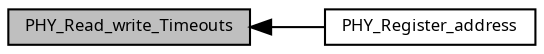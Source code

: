 digraph "PHY_Read_write_Timeouts"
{
  edge [fontname="Sans",fontsize="8",labelfontname="Sans",labelfontsize="8"];
  node [fontname="Sans",fontsize="8",shape=record];
  rankdir=LR;
  Node1 [label="PHY_Register_address",height=0.2,width=0.4,color="black", fillcolor="white", style="filled",URL="$group___p_h_y___register__address.html"];
  Node0 [label="PHY_Read_write_Timeouts",height=0.2,width=0.4,color="black", fillcolor="grey75", style="filled", fontcolor="black"];
  Node0->Node1 [shape=plaintext, dir="back", style="solid"];
}
